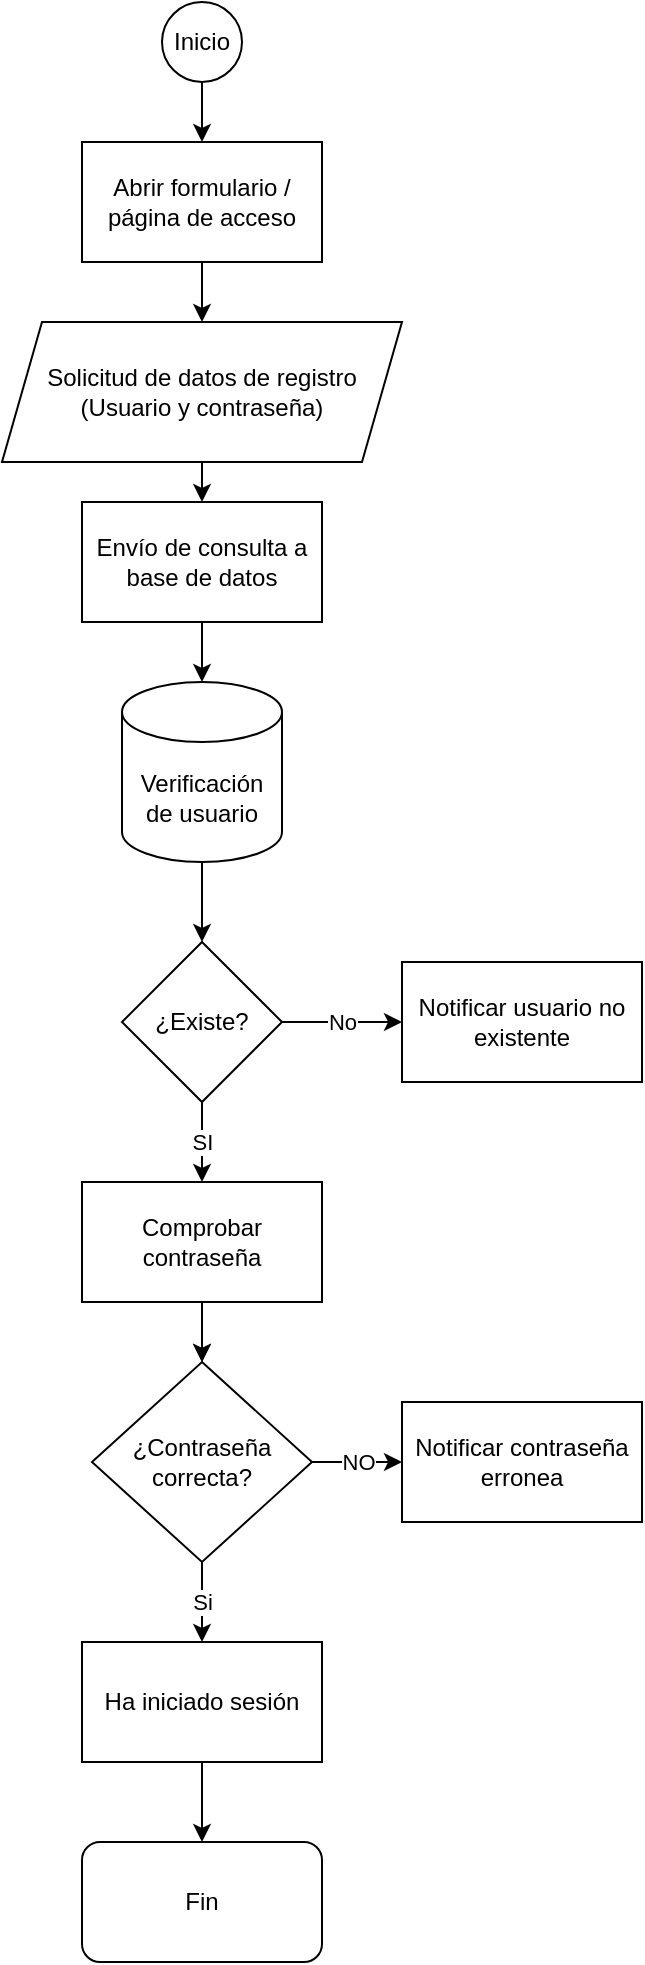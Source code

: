 <mxfile version="20.2.8" type="device"><diagram id="CuXMsAGJvRoXK9xZVDhC" name="Página-1"><mxGraphModel dx="1422" dy="786" grid="1" gridSize="10" guides="1" tooltips="1" connect="1" arrows="1" fold="1" page="1" pageScale="1" pageWidth="827" pageHeight="1169" math="0" shadow="0"><root><mxCell id="0"/><mxCell id="1" parent="0"/><mxCell id="Duu_800Rw2QS0po580aq-21" style="edgeStyle=orthogonalEdgeStyle;rounded=0;orthogonalLoop=1;jettySize=auto;html=1;exitX=0.5;exitY=1;exitDx=0;exitDy=0;entryX=0.5;entryY=0;entryDx=0;entryDy=0;" edge="1" parent="1" source="Duu_800Rw2QS0po580aq-1" target="Duu_800Rw2QS0po580aq-7"><mxGeometry relative="1" as="geometry"/></mxCell><mxCell id="Duu_800Rw2QS0po580aq-1" value="Abrir formulario / página de acceso" style="rounded=0;whiteSpace=wrap;html=1;" vertex="1" parent="1"><mxGeometry x="140" y="80" width="120" height="60" as="geometry"/></mxCell><mxCell id="Duu_800Rw2QS0po580aq-15" style="edgeStyle=orthogonalEdgeStyle;rounded=0;orthogonalLoop=1;jettySize=auto;html=1;exitX=0.5;exitY=1;exitDx=0;exitDy=0;entryX=0.5;entryY=0;entryDx=0;entryDy=0;" edge="1" parent="1" source="Duu_800Rw2QS0po580aq-2" target="Duu_800Rw2QS0po580aq-11"><mxGeometry relative="1" as="geometry"/></mxCell><mxCell id="Duu_800Rw2QS0po580aq-23" value="" style="edgeStyle=orthogonalEdgeStyle;rounded=0;orthogonalLoop=1;jettySize=auto;html=1;" edge="1" parent="1" source="Duu_800Rw2QS0po580aq-2" target="Duu_800Rw2QS0po580aq-11"><mxGeometry relative="1" as="geometry"/></mxCell><mxCell id="Duu_800Rw2QS0po580aq-2" value="Comprobar contraseña" style="rounded=0;whiteSpace=wrap;html=1;" vertex="1" parent="1"><mxGeometry x="140" y="600" width="120" height="60" as="geometry"/></mxCell><mxCell id="Duu_800Rw2QS0po580aq-16" value="SI" style="edgeStyle=orthogonalEdgeStyle;rounded=0;orthogonalLoop=1;jettySize=auto;html=1;exitX=0.5;exitY=1;exitDx=0;exitDy=0;entryX=0.5;entryY=0;entryDx=0;entryDy=0;" edge="1" parent="1" source="Duu_800Rw2QS0po580aq-3" target="Duu_800Rw2QS0po580aq-2"><mxGeometry relative="1" as="geometry"/></mxCell><mxCell id="Duu_800Rw2QS0po580aq-17" value="No" style="edgeStyle=orthogonalEdgeStyle;rounded=0;orthogonalLoop=1;jettySize=auto;html=1;exitX=1;exitY=0.5;exitDx=0;exitDy=0;" edge="1" parent="1" source="Duu_800Rw2QS0po580aq-3" target="Duu_800Rw2QS0po580aq-8"><mxGeometry relative="1" as="geometry"/></mxCell><mxCell id="Duu_800Rw2QS0po580aq-3" value="¿Existe?" style="rhombus;whiteSpace=wrap;html=1;" vertex="1" parent="1"><mxGeometry x="160" y="480" width="80" height="80" as="geometry"/></mxCell><mxCell id="Duu_800Rw2QS0po580aq-22" style="edgeStyle=orthogonalEdgeStyle;rounded=0;orthogonalLoop=1;jettySize=auto;html=1;exitX=0.5;exitY=1;exitDx=0;exitDy=0;entryX=0.5;entryY=0;entryDx=0;entryDy=0;" edge="1" parent="1" source="Duu_800Rw2QS0po580aq-4" target="Duu_800Rw2QS0po580aq-1"><mxGeometry relative="1" as="geometry"/></mxCell><mxCell id="Duu_800Rw2QS0po580aq-4" value="Inicio" style="ellipse;whiteSpace=wrap;html=1;aspect=fixed;" vertex="1" parent="1"><mxGeometry x="180" y="10" width="40" height="40" as="geometry"/></mxCell><mxCell id="Duu_800Rw2QS0po580aq-20" style="edgeStyle=orthogonalEdgeStyle;rounded=0;orthogonalLoop=1;jettySize=auto;html=1;exitX=0.5;exitY=1;exitDx=0;exitDy=0;entryX=0.5;entryY=0;entryDx=0;entryDy=0;" edge="1" parent="1" source="Duu_800Rw2QS0po580aq-7" target="Duu_800Rw2QS0po580aq-10"><mxGeometry relative="1" as="geometry"/></mxCell><mxCell id="Duu_800Rw2QS0po580aq-7" value="Solicitud de datos de registro (Usuario y contraseña)" style="shape=parallelogram;perimeter=parallelogramPerimeter;whiteSpace=wrap;html=1;fixedSize=1;" vertex="1" parent="1"><mxGeometry x="100" y="170" width="200" height="70" as="geometry"/></mxCell><mxCell id="Duu_800Rw2QS0po580aq-8" value="Notificar usuario no existente" style="rounded=0;whiteSpace=wrap;html=1;" vertex="1" parent="1"><mxGeometry x="300" y="490" width="120" height="60" as="geometry"/></mxCell><mxCell id="Duu_800Rw2QS0po580aq-18" style="edgeStyle=orthogonalEdgeStyle;rounded=0;orthogonalLoop=1;jettySize=auto;html=1;exitX=0.5;exitY=1;exitDx=0;exitDy=0;exitPerimeter=0;entryX=0.5;entryY=0;entryDx=0;entryDy=0;" edge="1" parent="1" source="Duu_800Rw2QS0po580aq-9" target="Duu_800Rw2QS0po580aq-3"><mxGeometry relative="1" as="geometry"/></mxCell><mxCell id="Duu_800Rw2QS0po580aq-9" value="Verificación de usuario" style="shape=cylinder3;whiteSpace=wrap;html=1;boundedLbl=1;backgroundOutline=1;size=15;" vertex="1" parent="1"><mxGeometry x="160" y="350" width="80" height="90" as="geometry"/></mxCell><mxCell id="Duu_800Rw2QS0po580aq-19" style="edgeStyle=orthogonalEdgeStyle;rounded=0;orthogonalLoop=1;jettySize=auto;html=1;exitX=0.5;exitY=1;exitDx=0;exitDy=0;entryX=0.5;entryY=0;entryDx=0;entryDy=0;entryPerimeter=0;" edge="1" parent="1" source="Duu_800Rw2QS0po580aq-10" target="Duu_800Rw2QS0po580aq-9"><mxGeometry relative="1" as="geometry"/></mxCell><mxCell id="Duu_800Rw2QS0po580aq-10" value="Envío de consulta a base de datos" style="rounded=0;whiteSpace=wrap;html=1;" vertex="1" parent="1"><mxGeometry x="140" y="260" width="120" height="60" as="geometry"/></mxCell><mxCell id="Duu_800Rw2QS0po580aq-14" value="NO" style="edgeStyle=orthogonalEdgeStyle;rounded=0;orthogonalLoop=1;jettySize=auto;html=1;exitX=1;exitY=0.5;exitDx=0;exitDy=0;entryX=0;entryY=0.5;entryDx=0;entryDy=0;" edge="1" parent="1" source="Duu_800Rw2QS0po580aq-11" target="Duu_800Rw2QS0po580aq-12"><mxGeometry relative="1" as="geometry"/></mxCell><mxCell id="Duu_800Rw2QS0po580aq-24" value="Si" style="edgeStyle=orthogonalEdgeStyle;rounded=0;orthogonalLoop=1;jettySize=auto;html=1;exitX=0.5;exitY=1;exitDx=0;exitDy=0;entryX=0.5;entryY=0;entryDx=0;entryDy=0;" edge="1" parent="1" source="Duu_800Rw2QS0po580aq-11" target="Duu_800Rw2QS0po580aq-13"><mxGeometry relative="1" as="geometry"/></mxCell><mxCell id="Duu_800Rw2QS0po580aq-11" value="¿Contraseña correcta?" style="rhombus;whiteSpace=wrap;html=1;" vertex="1" parent="1"><mxGeometry x="145" y="690" width="110" height="100" as="geometry"/></mxCell><mxCell id="Duu_800Rw2QS0po580aq-12" value="Notificar contraseña erronea" style="rounded=0;whiteSpace=wrap;html=1;" vertex="1" parent="1"><mxGeometry x="300" y="710" width="120" height="60" as="geometry"/></mxCell><mxCell id="Duu_800Rw2QS0po580aq-26" value="" style="edgeStyle=orthogonalEdgeStyle;rounded=0;orthogonalLoop=1;jettySize=auto;html=1;" edge="1" parent="1" source="Duu_800Rw2QS0po580aq-13"><mxGeometry relative="1" as="geometry"><mxPoint x="200" y="930" as="targetPoint"/></mxGeometry></mxCell><mxCell id="Duu_800Rw2QS0po580aq-13" value="Ha iniciado sesión" style="rounded=0;whiteSpace=wrap;html=1;" vertex="1" parent="1"><mxGeometry x="140" y="830" width="120" height="60" as="geometry"/></mxCell><mxCell id="Duu_800Rw2QS0po580aq-27" value="Fin" style="rounded=1;whiteSpace=wrap;html=1;" vertex="1" parent="1"><mxGeometry x="140" y="930" width="120" height="60" as="geometry"/></mxCell></root></mxGraphModel></diagram></mxfile>